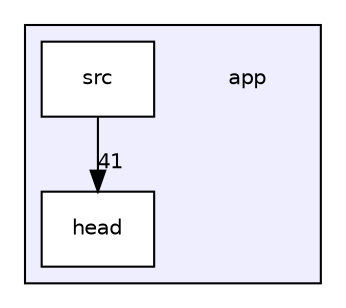 digraph "app" {
  compound=true
  node [ fontsize="10", fontname="Helvetica"];
  edge [ labelfontsize="10", labelfontname="Helvetica"];
  subgraph clusterdir_d422163b96683743ed3963d4aac17747 {
    graph [ bgcolor="#eeeeff", pencolor="black", label="" URL="dir_d422163b96683743ed3963d4aac17747.html"];
    dir_d422163b96683743ed3963d4aac17747 [shape=plaintext label="app"];
    dir_b5102c6ec556d9d5555833f0fcbc2722 [shape=box label="head" color="black" fillcolor="white" style="filled" URL="dir_b5102c6ec556d9d5555833f0fcbc2722.html"];
    dir_a8f641299cfea9f7461c2df1141b7786 [shape=box label="src" color="black" fillcolor="white" style="filled" URL="dir_a8f641299cfea9f7461c2df1141b7786.html"];
  }
  dir_a8f641299cfea9f7461c2df1141b7786->dir_b5102c6ec556d9d5555833f0fcbc2722 [headlabel="41", labeldistance=1.5 headhref="dir_000002_000001.html"];
}
